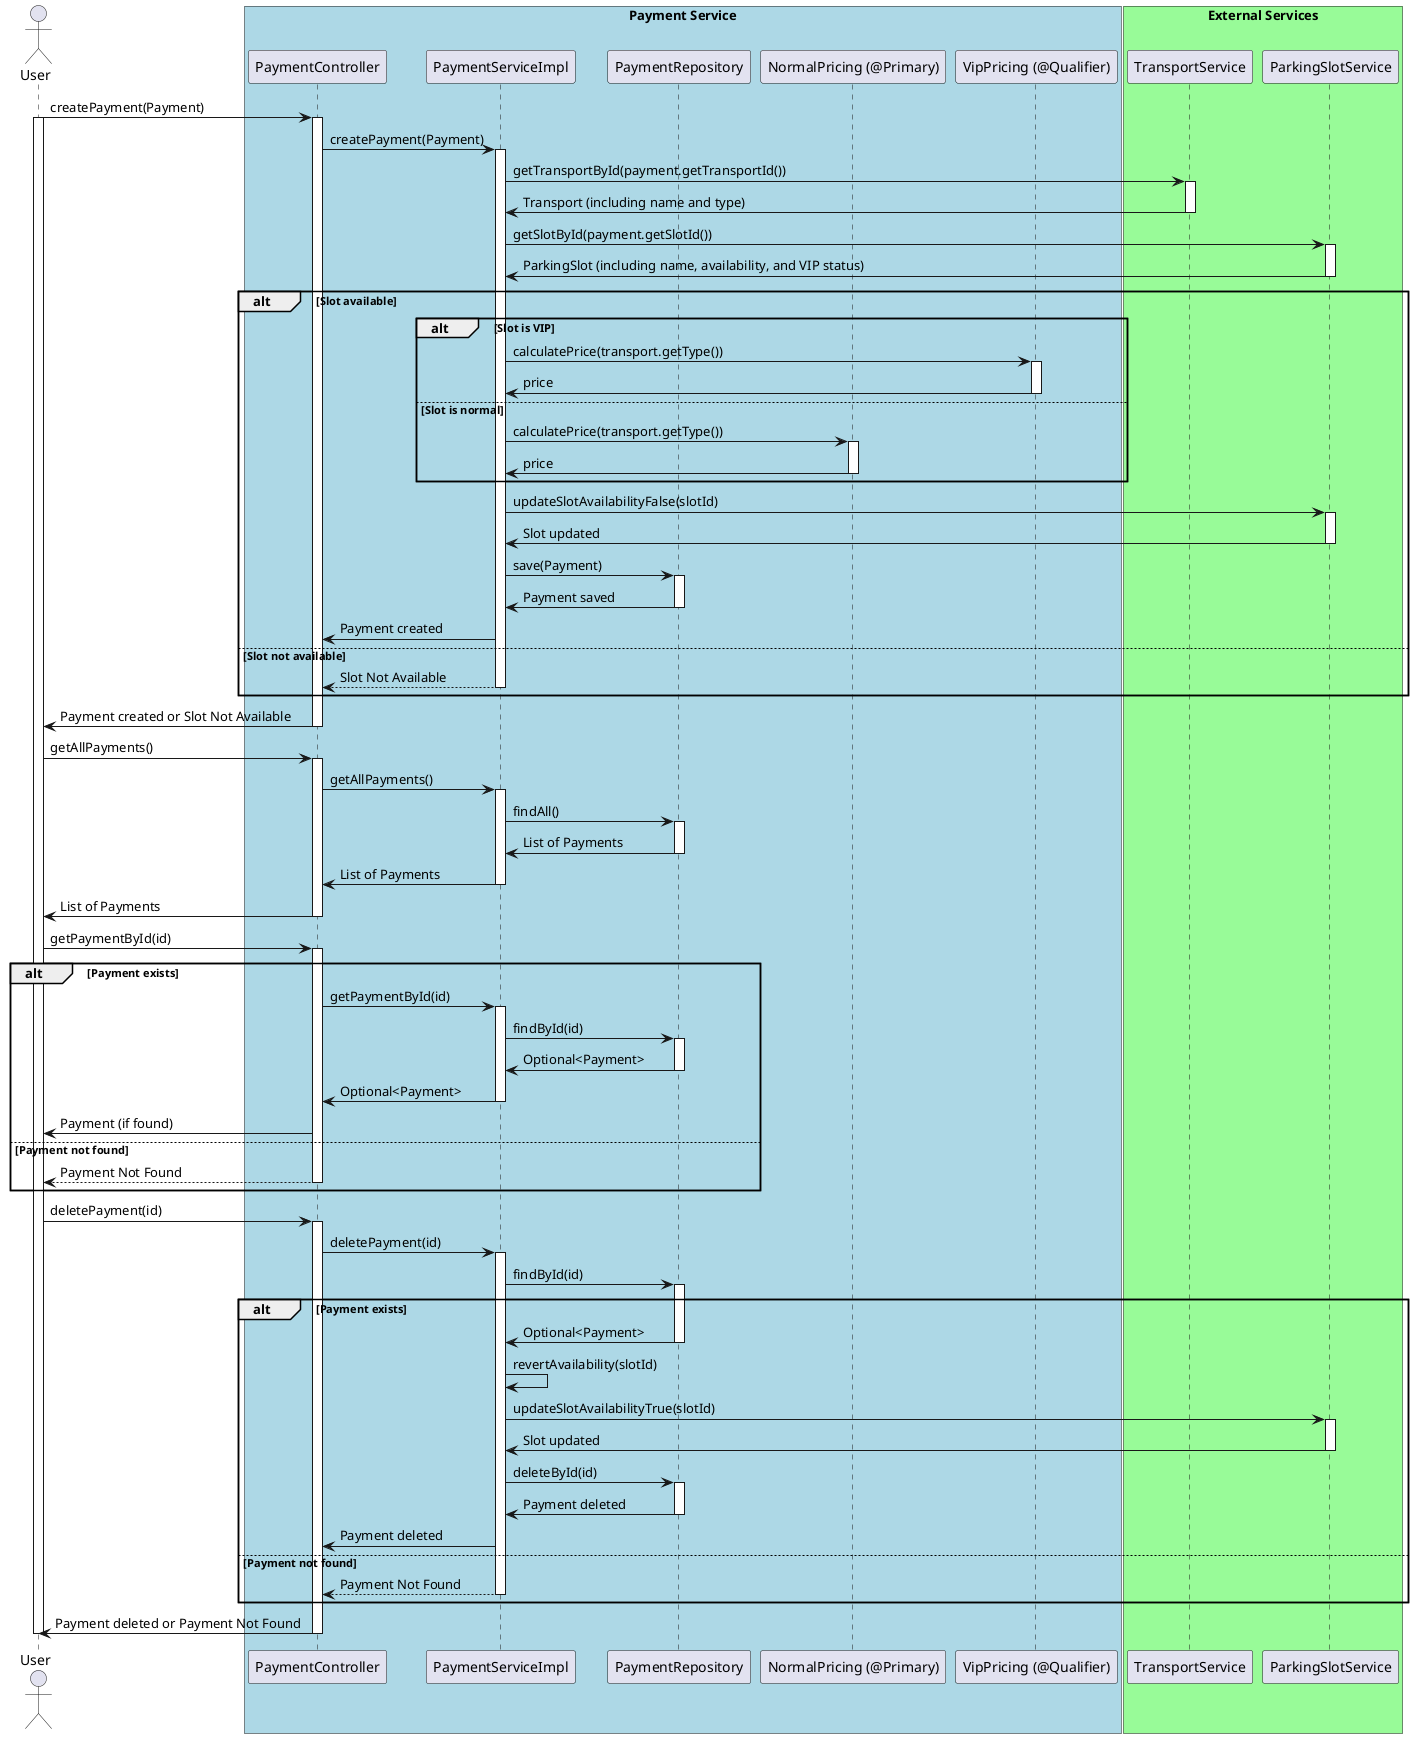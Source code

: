 @startuml
actor User
box "Payment Service" #LightBlue
    participant PaymentController
    participant PaymentServiceImpl
    participant PaymentRepository
    participant DefaultCalculatePrice as "NormalPricing (@Primary)"
    participant VipCalculatePrice as "VipPricing (@Qualifier)"
end box

box "External Services" #PaleGreen
    participant TransportService
    participant ParkingSlotService
end box

User -> PaymentController: createPayment(Payment)
activate User
activate PaymentController
PaymentController -> PaymentServiceImpl: createPayment(Payment)
activate PaymentServiceImpl

PaymentServiceImpl -> TransportService: getTransportById(payment.getTransportId())
activate TransportService
TransportService -> PaymentServiceImpl: Transport (including name and type)
deactivate TransportService

PaymentServiceImpl -> ParkingSlotService: getSlotById(payment.getSlotId())
activate ParkingSlotService
ParkingSlotService -> PaymentServiceImpl: ParkingSlot (including name, availability, and VIP status)
deactivate ParkingSlotService

alt Slot available
    alt Slot is VIP
        PaymentServiceImpl -> VipCalculatePrice: calculatePrice(transport.getType())
        activate VipCalculatePrice
        VipCalculatePrice -> PaymentServiceImpl: price
        deactivate VipCalculatePrice
    else Slot is normal
        PaymentServiceImpl -> DefaultCalculatePrice: calculatePrice(transport.getType())
        activate DefaultCalculatePrice
        DefaultCalculatePrice -> PaymentServiceImpl: price
        deactivate DefaultCalculatePrice
    end

    PaymentServiceImpl -> ParkingSlotService: updateSlotAvailabilityFalse(slotId)
    activate ParkingSlotService
    ParkingSlotService -> PaymentServiceImpl: Slot updated
    deactivate ParkingSlotService

    PaymentServiceImpl -> PaymentRepository: save(Payment)
    activate PaymentRepository
    PaymentRepository -> PaymentServiceImpl: Payment saved
    deactivate PaymentRepository

    PaymentServiceImpl -> PaymentController: Payment created
else Slot not available
    PaymentServiceImpl --> PaymentController: Slot Not Available
deactivate PaymentServiceImpl
end

PaymentController -> User: Payment created or Slot Not Available
deactivate PaymentController

User -> PaymentController: getAllPayments()
activate PaymentController
PaymentController -> PaymentServiceImpl: getAllPayments()
activate PaymentServiceImpl
PaymentServiceImpl -> PaymentRepository: findAll()
activate PaymentRepository
PaymentRepository -> PaymentServiceImpl: List of Payments
deactivate PaymentRepository
PaymentServiceImpl -> PaymentController: List of Payments
deactivate PaymentServiceImpl
PaymentController -> User: List of Payments
deactivate PaymentController

User -> PaymentController: getPaymentById(id)
activate PaymentController
alt Payment exists
    PaymentController -> PaymentServiceImpl: getPaymentById(id)
    activate PaymentServiceImpl
    PaymentServiceImpl -> PaymentRepository: findById(id)
    activate PaymentRepository
    PaymentRepository -> PaymentServiceImpl: Optional<Payment>
    deactivate PaymentRepository
    PaymentServiceImpl -> PaymentController: Optional<Payment>
    deactivate PaymentServiceImpl
    PaymentController -> User: Payment (if found)
else Payment not found
    PaymentController --> User: Payment Not Found
deactivate PaymentController
end

User -> PaymentController: deletePayment(id)
activate PaymentController
PaymentController -> PaymentServiceImpl: deletePayment(id)
activate PaymentServiceImpl
PaymentServiceImpl -> PaymentRepository: findById(id)
activate PaymentRepository
alt Payment exists
    PaymentRepository -> PaymentServiceImpl: Optional<Payment>
    deactivate PaymentRepository
    PaymentServiceImpl -> PaymentServiceImpl: revertAvailability(slotId)
    PaymentServiceImpl -> ParkingSlotService: updateSlotAvailabilityTrue(slotId)
    activate ParkingSlotService
    ParkingSlotService -> PaymentServiceImpl: Slot updated
    deactivate ParkingSlotService

    PaymentServiceImpl -> PaymentRepository: deleteById(id)
    activate PaymentRepository
    PaymentRepository -> PaymentServiceImpl: Payment deleted
    deactivate PaymentRepository

    PaymentServiceImpl -> PaymentController: Payment deleted
else Payment not found
    PaymentServiceImpl --> PaymentController: Payment Not Found
deactivate PaymentServiceImpl
end
PaymentController -> User: Payment deleted or Payment Not Found
deactivate User
deactivate PaymentController
@enduml